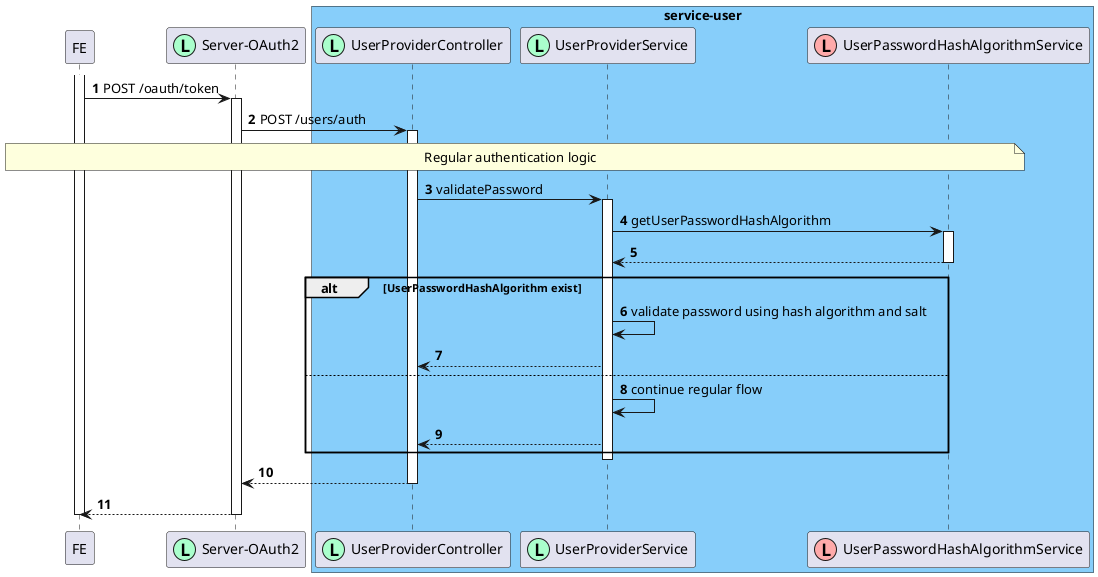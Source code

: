 [plantuml]
----
@startuml

!define p(name, alias) participant "name" as alias << (L,#AAFFCC) >>
!define pn(name, alias) participant "name" as alias << (L,#FFAAAA) >>
!define q(name, alias) queue "name" as alias << (L,#AAFFCC) >>
!define qn(name, alias) queue "name" as alias << (L,#FFAAAA) >>

autonumber

participant FE as fe
p("Server-OAuth2", oauth2)

box "service-user" #LightSkyBlue
p("UserProviderController", upController)
p("UserProviderService", userProviderService)
pn("UserPasswordHashAlgorithmService", userPasswordHashAlgorithmService)
end box

activate fe
fe -> oauth2: POST /oauth/token

activate oauth2
oauth2 -> upController: POST /users/auth

activate upController

note across
Regular authentication logic
end note

upController -> userProviderService: validatePassword

activate userProviderService
userProviderService -> userPasswordHashAlgorithmService: getUserPasswordHashAlgorithm

activate userPasswordHashAlgorithmService
userPasswordHashAlgorithmService --> userProviderService
deactivate userPasswordHashAlgorithmService

alt UserPasswordHashAlgorithm exist
  userProviderService -> userProviderService: validate password using hash algorithm and salt
  userProviderService --> upController
else
  userProviderService -> userProviderService: continue regular flow
  userProviderService --> upController
end
deactivate userProviderService

upController --> oauth2

deactivate upController

oauth2 --> fe

deactivate oauth2

deactivate fe

@enduml
----
[plantuml]
